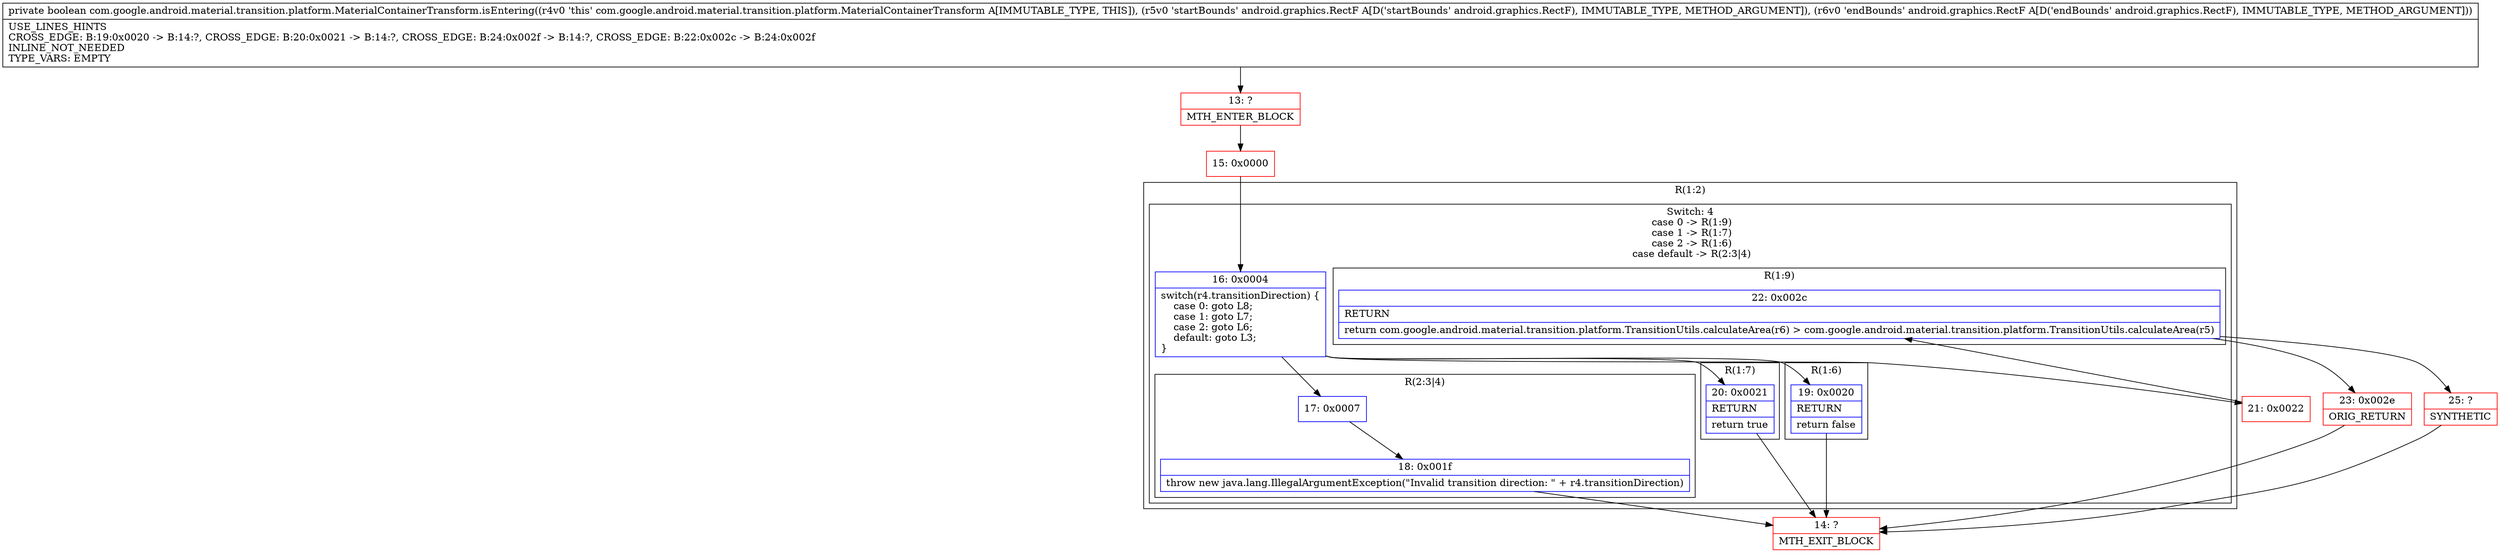 digraph "CFG forcom.google.android.material.transition.platform.MaterialContainerTransform.isEntering(Landroid\/graphics\/RectF;Landroid\/graphics\/RectF;)Z" {
subgraph cluster_Region_213678195 {
label = "R(1:2)";
node [shape=record,color=blue];
subgraph cluster_SwitchRegion_1935361021 {
label = "Switch: 4
 case 0 -> R(1:9)
 case 1 -> R(1:7)
 case 2 -> R(1:6)
 case default -> R(2:3|4)";
node [shape=record,color=blue];
Node_16 [shape=record,label="{16\:\ 0x0004|switch(r4.transitionDirection) \{\l    case 0: goto L8;\l    case 1: goto L7;\l    case 2: goto L6;\l    default: goto L3;\l\}\l}"];
subgraph cluster_Region_751841168 {
label = "R(1:9)";
node [shape=record,color=blue];
Node_22 [shape=record,label="{22\:\ 0x002c|RETURN\l|return com.google.android.material.transition.platform.TransitionUtils.calculateArea(r6) \> com.google.android.material.transition.platform.TransitionUtils.calculateArea(r5)\l}"];
}
subgraph cluster_Region_881794990 {
label = "R(1:7)";
node [shape=record,color=blue];
Node_20 [shape=record,label="{20\:\ 0x0021|RETURN\l|return true\l}"];
}
subgraph cluster_Region_1528796844 {
label = "R(1:6)";
node [shape=record,color=blue];
Node_19 [shape=record,label="{19\:\ 0x0020|RETURN\l|return false\l}"];
}
subgraph cluster_Region_1928491673 {
label = "R(2:3|4)";
node [shape=record,color=blue];
Node_17 [shape=record,label="{17\:\ 0x0007}"];
Node_18 [shape=record,label="{18\:\ 0x001f|throw new java.lang.IllegalArgumentException(\"Invalid transition direction: \" + r4.transitionDirection)\l}"];
}
}
}
Node_13 [shape=record,color=red,label="{13\:\ ?|MTH_ENTER_BLOCK\l}"];
Node_15 [shape=record,color=red,label="{15\:\ 0x0000}"];
Node_14 [shape=record,color=red,label="{14\:\ ?|MTH_EXIT_BLOCK\l}"];
Node_21 [shape=record,color=red,label="{21\:\ 0x0022}"];
Node_23 [shape=record,color=red,label="{23\:\ 0x002e|ORIG_RETURN\l}"];
Node_25 [shape=record,color=red,label="{25\:\ ?|SYNTHETIC\l}"];
MethodNode[shape=record,label="{private boolean com.google.android.material.transition.platform.MaterialContainerTransform.isEntering((r4v0 'this' com.google.android.material.transition.platform.MaterialContainerTransform A[IMMUTABLE_TYPE, THIS]), (r5v0 'startBounds' android.graphics.RectF A[D('startBounds' android.graphics.RectF), IMMUTABLE_TYPE, METHOD_ARGUMENT]), (r6v0 'endBounds' android.graphics.RectF A[D('endBounds' android.graphics.RectF), IMMUTABLE_TYPE, METHOD_ARGUMENT]))  | USE_LINES_HINTS\lCROSS_EDGE: B:19:0x0020 \-\> B:14:?, CROSS_EDGE: B:20:0x0021 \-\> B:14:?, CROSS_EDGE: B:24:0x002f \-\> B:14:?, CROSS_EDGE: B:22:0x002c \-\> B:24:0x002f\lINLINE_NOT_NEEDED\lTYPE_VARS: EMPTY\l}"];
MethodNode -> Node_13;Node_16 -> Node_17;
Node_16 -> Node_19;
Node_16 -> Node_20;
Node_16 -> Node_21;
Node_22 -> Node_23;
Node_22 -> Node_25;
Node_20 -> Node_14;
Node_19 -> Node_14;
Node_17 -> Node_18;
Node_18 -> Node_14;
Node_13 -> Node_15;
Node_15 -> Node_16;
Node_21 -> Node_22;
Node_23 -> Node_14;
Node_25 -> Node_14;
}

